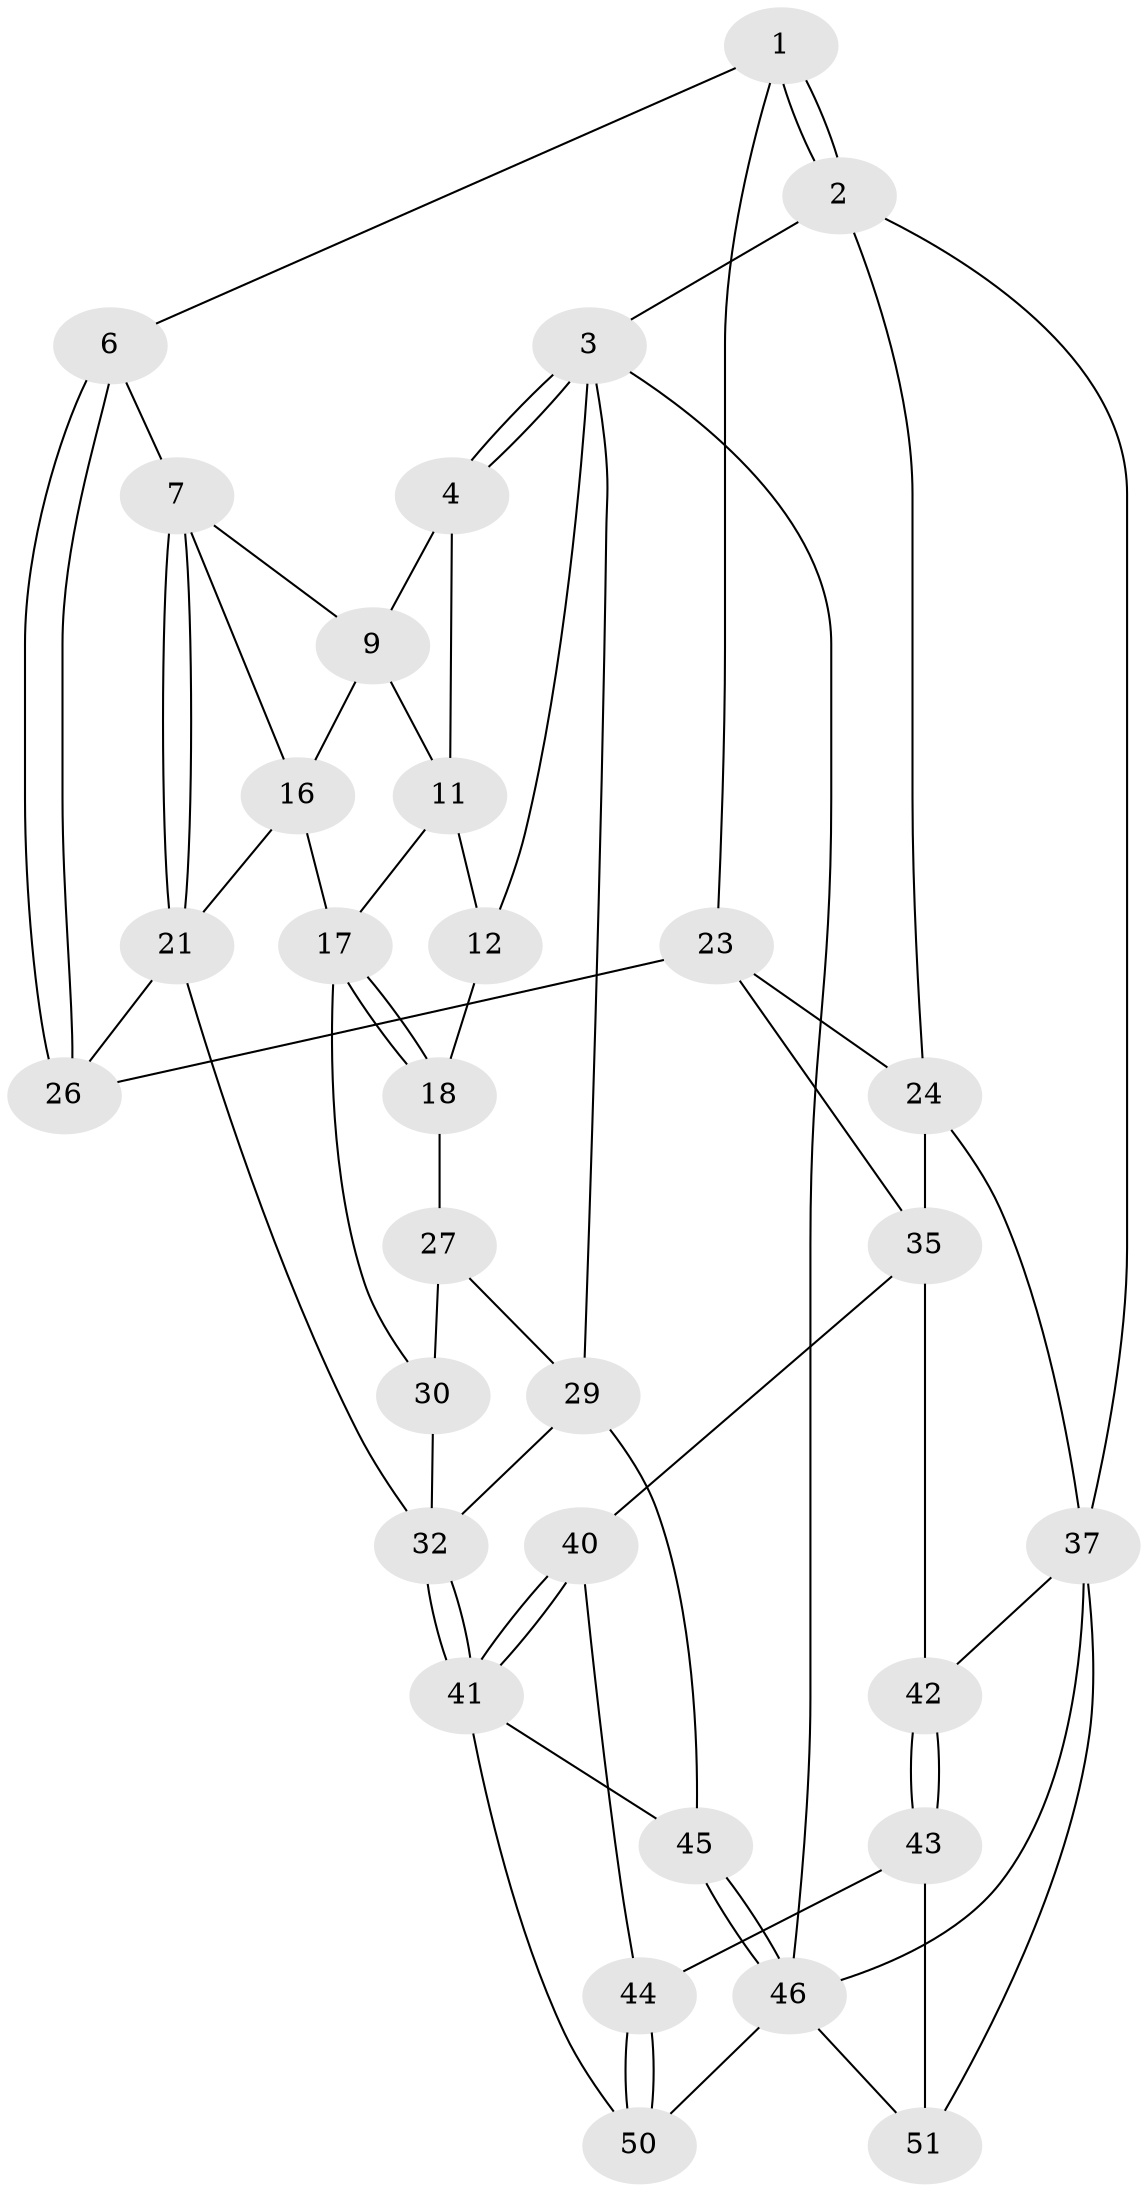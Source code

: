 // Generated by graph-tools (version 1.1) at 2025/24/03/03/25 07:24:32]
// undirected, 31 vertices, 66 edges
graph export_dot {
graph [start="1"]
  node [color=gray90,style=filled];
  1 [pos="+0.5211946538685216+0",super="+5"];
  2 [pos="+1+0"];
  3 [pos="+0+0",super="+13"];
  4 [pos="+0.1393253411272164+0",super="+10"];
  6 [pos="+0.5125013901615519+0.14113461372083824"];
  7 [pos="+0.4818363203777721+0.15864192554638606",super="+8"];
  9 [pos="+0.2556623548838593+0.08956807269362803",super="+14"];
  11 [pos="+0.11030205005140302+0.1622026558963502",super="+15"];
  12 [pos="+0.03874362980489375+0.19841773109402883"];
  16 [pos="+0.33701399115999564+0.22657356431601555",super="+19"];
  17 [pos="+0.19474897479310913+0.320756061280751",super="+20"];
  18 [pos="+0.10067821778759481+0.30412610022083886"];
  21 [pos="+0.43098636984671373+0.44493773972486894",super="+22"];
  23 [pos="+0.862301769192011+0.2233415678294225",super="+25"];
  24 [pos="+1+0.07971752153422083",super="+34"];
  26 [pos="+0.6062754403096543+0.42342431105737177"];
  27 [pos="+0.06500175188086377+0.3504367550557731",super="+28"];
  29 [pos="+0+0.4352400913407594",super="+39"];
  30 [pos="+0.1539604933929516+0.38326077959330396",super="+31"];
  32 [pos="+0.31920322414086183+0.6690470453821803",super="+33"];
  35 [pos="+0.7868596944551477+0.5764101709912676",super="+36"];
  37 [pos="+1+0.8435818260999597",super="+38"];
  40 [pos="+0.6262798196746349+0.6006587929774564"];
  41 [pos="+0.3405338144790234+0.7111440716219204",super="+49"];
  42 [pos="+0.7266960235544143+0.7931631021695674",super="+47"];
  43 [pos="+0.714945619530334+0.807301230216266",super="+48"];
  44 [pos="+0.6618958583392748+0.8259574561822522"];
  45 [pos="+0+0.8541497152269797"];
  46 [pos="+0+1",super="+52"];
  50 [pos="+0.4026223222075035+0.9576493944794863",super="+53"];
  51 [pos="+0.8285255092697105+0.9406008490544963"];
  1 -- 2;
  1 -- 2;
  1 -- 6;
  1 -- 23;
  2 -- 3;
  2 -- 24;
  2 -- 37;
  3 -- 4;
  3 -- 4;
  3 -- 46;
  3 -- 12;
  3 -- 29;
  4 -- 9;
  4 -- 11;
  6 -- 7;
  6 -- 26;
  6 -- 26;
  7 -- 21;
  7 -- 21;
  7 -- 16;
  7 -- 9;
  9 -- 16;
  9 -- 11;
  11 -- 12;
  11 -- 17;
  12 -- 18;
  16 -- 17;
  16 -- 21;
  17 -- 18;
  17 -- 18;
  17 -- 30;
  18 -- 27;
  21 -- 26;
  21 -- 32;
  23 -- 24;
  23 -- 26;
  23 -- 35;
  24 -- 35;
  24 -- 37;
  27 -- 30 [weight=2];
  27 -- 29;
  29 -- 45;
  29 -- 32;
  30 -- 32;
  32 -- 41;
  32 -- 41;
  35 -- 42;
  35 -- 40;
  37 -- 51;
  37 -- 46;
  37 -- 42;
  40 -- 41;
  40 -- 41;
  40 -- 44;
  41 -- 50;
  41 -- 45;
  42 -- 43 [weight=2];
  42 -- 43;
  43 -- 44;
  43 -- 51;
  44 -- 50;
  44 -- 50;
  45 -- 46;
  45 -- 46;
  46 -- 50 [weight=2];
  46 -- 51;
}
